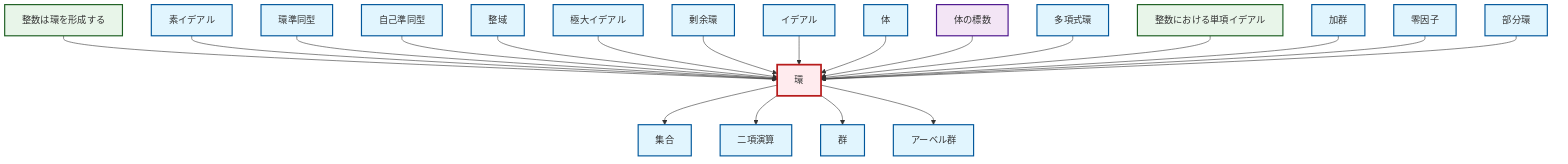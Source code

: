 graph TD
    classDef definition fill:#e1f5fe,stroke:#01579b,stroke-width:2px
    classDef theorem fill:#f3e5f5,stroke:#4a148c,stroke-width:2px
    classDef axiom fill:#fff3e0,stroke:#e65100,stroke-width:2px
    classDef example fill:#e8f5e9,stroke:#1b5e20,stroke-width:2px
    classDef current fill:#ffebee,stroke:#b71c1c,stroke-width:3px
    def-zero-divisor["零因子"]:::definition
    def-polynomial-ring["多項式環"]:::definition
    def-maximal-ideal["極大イデアル"]:::definition
    def-subring["部分環"]:::definition
    ex-principal-ideal["整数における単項イデアル"]:::example
    def-binary-operation["二項演算"]:::definition
    def-field["体"]:::definition
    def-ring["環"]:::definition
    def-ideal["イデアル"]:::definition
    def-set["集合"]:::definition
    def-integral-domain["整域"]:::definition
    thm-field-characteristic["体の標数"]:::theorem
    def-endomorphism["自己準同型"]:::definition
    ex-integers-ring["整数は環を形成する"]:::example
    def-prime-ideal["素イデアル"]:::definition
    def-module["加群"]:::definition
    def-group["群"]:::definition
    def-abelian-group["アーベル群"]:::definition
    def-ring-homomorphism["環準同型"]:::definition
    def-quotient-ring["剰余環"]:::definition
    ex-integers-ring --> def-ring
    def-prime-ideal --> def-ring
    def-ring-homomorphism --> def-ring
    def-endomorphism --> def-ring
    def-ring --> def-set
    def-integral-domain --> def-ring
    def-maximal-ideal --> def-ring
    def-quotient-ring --> def-ring
    def-ring --> def-binary-operation
    def-ideal --> def-ring
    def-field --> def-ring
    thm-field-characteristic --> def-ring
    def-ring --> def-group
    def-polynomial-ring --> def-ring
    ex-principal-ideal --> def-ring
    def-module --> def-ring
    def-zero-divisor --> def-ring
    def-subring --> def-ring
    def-ring --> def-abelian-group
    class def-ring current